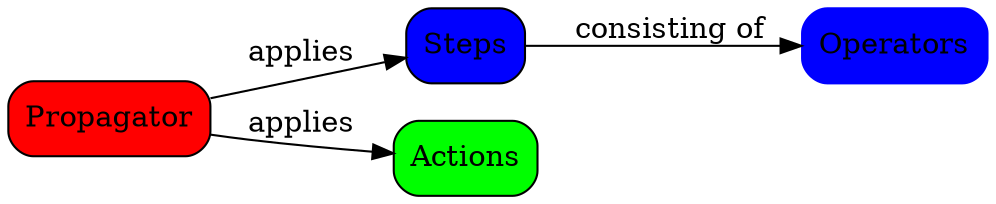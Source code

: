 digraph foo {
    graph [rankdir=LR];
    node [shape=box, style="rounded,filled"];
    "Propagator" [fillcolor=red];

    "Steps" [fillcolor=blue];
    "Actions" [fillcolor=green];
    "Propagator" -> "Steps" [label="applies"];
    "Propagator" -> "Actions" [label="applies"];

    "Operators" [color=blue];
    "Steps" -> "Operators" [label="consisting of"];
   }
